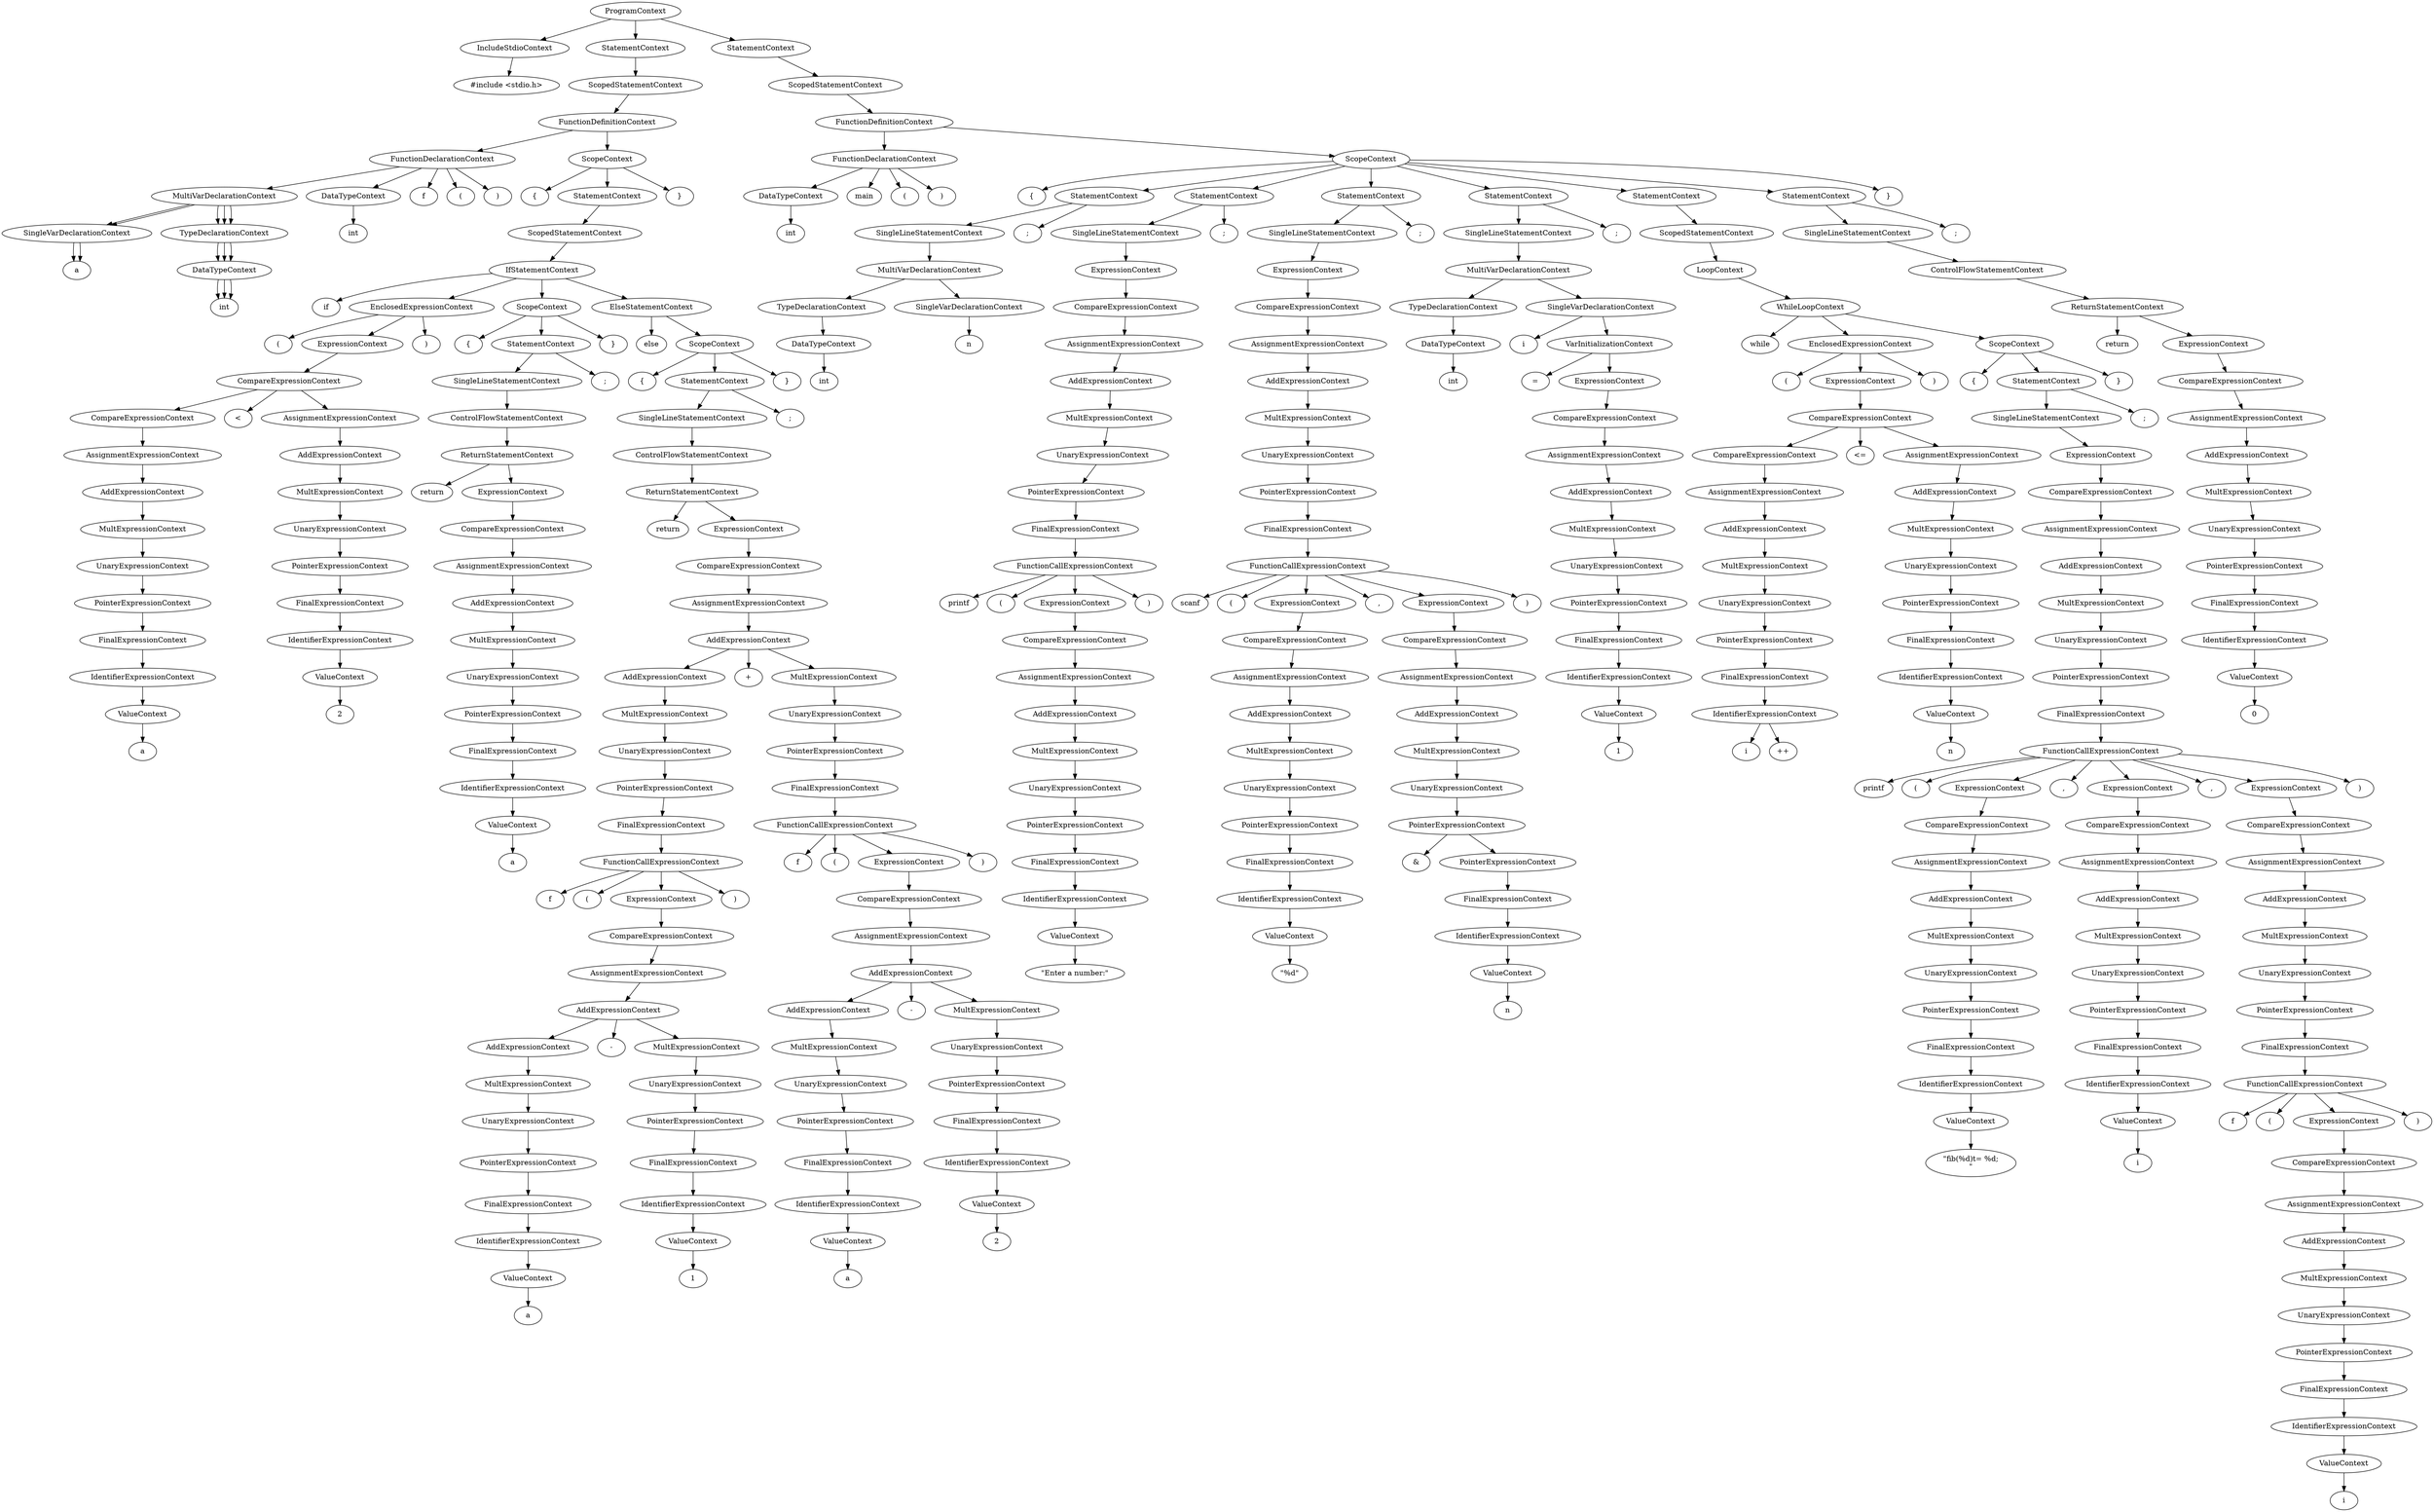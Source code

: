 digraph "Concrete Syntax Tree" {
	140490755928240 [label=ProgramContext]
	140490755928464 [label=IncludeStdioContext]
	140490755928240 -> 140490755928464
	140490756030080 [label="#include <stdio.h>"]
	140490755928464 -> 140490756030080
	140490755931600 [label=SingleVarDeclarationContext]
	140490755930928 -> 140490755931600
	140490755931040 [label=TypeDeclarationContext]
	140490755930928 -> 140490755931040
	140490755931152 [label=DataTypeContext]
	140490755931040 -> 140490755931152
	140490756050368 [label=int]
	140490755931152 -> 140490756050368
	140490755566080 [label=a]
	140490755931600 -> 140490755566080
	140490755928912 [label=StatementContext]
	140490755928240 -> 140490755928912
	140490755930032 [label=ScopedStatementContext]
	140490755928912 -> 140490755930032
	140490755930144 [label=FunctionDefinitionContext]
	140490755930032 -> 140490755930144
	140490755930256 [label=FunctionDeclarationContext]
	140490755930144 -> 140490755930256
	140490755930368 [label=DataTypeContext]
	140490755930256 -> 140490755930368
	140490755934976 [label=int]
	140490755930368 -> 140490755934976
	140490756002240 [label=f]
	140490755930256 -> 140490756002240
	140490756002624 [label="("]
	140490755930256 -> 140490756002624
	140490755930928 [label=MultiVarDeclarationContext]
	140490755930256 -> 140490755930928
	140490755931040 [label=TypeDeclarationContext]
	140490755930928 -> 140490755931040
	140490755931152 [label=DataTypeContext]
	140490755931040 -> 140490755931152
	140490756050368 [label=int]
	140490755931152 -> 140490756050368
	140490755931600 [label=SingleVarDeclarationContext]
	140490755930928 -> 140490755931600
	140490755931040 [label=TypeDeclarationContext]
	140490755930928 -> 140490755931040
	140490755931152 [label=DataTypeContext]
	140490755931040 -> 140490755931152
	140490756050368 [label=int]
	140490755931152 -> 140490756050368
	140490755566080 [label=a]
	140490755931600 -> 140490755566080
	140490755565504 [label=")"]
	140490755930256 -> 140490755565504
	140490755931712 [label=ScopeContext]
	140490755930144 -> 140490755931712
	140490756048000 [label="{"]
	140490755931712 -> 140490756048000
	140490755931824 [label=StatementContext]
	140490755931712 -> 140490755931824
	140490755932048 [label=ScopedStatementContext]
	140490755931824 -> 140490755932048
	140490755588160 [label=IfStatementContext]
	140490755932048 -> 140490755588160
	140490755693952 [label=if]
	140490755588160 -> 140490755693952
	140490755589616 [label=EnclosedExpressionContext]
	140490755588160 -> 140490755589616
	140490755691712 [label="("]
	140490755589616 -> 140490755691712
	140490755589728 [label=ExpressionContext]
	140490755589616 -> 140490755589728
	140490755604992 [label=CompareExpressionContext]
	140490755589728 -> 140490755604992
	140490755589840 [label=CompareExpressionContext]
	140490755604992 -> 140490755589840
	140490755589952 [label=AssignmentExpressionContext]
	140490755589840 -> 140490755589952
	140490755590064 [label=AddExpressionContext]
	140490755589952 -> 140490755590064
	140490755590176 [label=MultExpressionContext]
	140490755590064 -> 140490755590176
	140490755590288 [label=UnaryExpressionContext]
	140490755590176 -> 140490755590288
	140490755590400 [label=PointerExpressionContext]
	140490755590288 -> 140490755590400
	140490755590512 [label=FinalExpressionContext]
	140490755590400 -> 140490755590512
	140490755590960 [label=IdentifierExpressionContext]
	140490755590512 -> 140490755590960
	140490755591408 [label=ValueContext]
	140490755590960 -> 140490755591408
	140490755616832 [label=a]
	140490755591408 -> 140490755616832
	140490755677888 [label="<"]
	140490755604992 -> 140490755677888
	140490755605104 [label=AssignmentExpressionContext]
	140490755604992 -> 140490755605104
	140490755605216 [label=AddExpressionContext]
	140490755605104 -> 140490755605216
	140490755605328 [label=MultExpressionContext]
	140490755605216 -> 140490755605328
	140490755605440 [label=UnaryExpressionContext]
	140490755605328 -> 140490755605440
	140490755605552 [label=PointerExpressionContext]
	140490755605440 -> 140490755605552
	140490755605664 [label=FinalExpressionContext]
	140490755605552 -> 140490755605664
	140490755605888 [label=IdentifierExpressionContext]
	140490755605664 -> 140490755605888
	140490755606112 [label=ValueContext]
	140490755605888 -> 140490755606112
	140490755665536 [label=2]
	140490755606112 -> 140490755665536
	140490755707648 [label=")"]
	140490755589616 -> 140490755707648
	140490755606672 [label=ScopeContext]
	140490755588160 -> 140490755606672
	140490756033856 [label="{"]
	140490755606672 -> 140490756033856
	140490755606784 [label=StatementContext]
	140490755606672 -> 140490755606784
	140490755607008 [label=SingleLineStatementContext]
	140490755606784 -> 140490755607008
	140490755607344 [label=ControlFlowStatementContext]
	140490755607008 -> 140490755607344
	140490755607456 [label=ReturnStatementContext]
	140490755607344 -> 140490755607456
	140490755662784 [label=return]
	140490755607456 -> 140490755662784
	140490755607568 [label=ExpressionContext]
	140490755607456 -> 140490755607568
	140490755607680 [label=CompareExpressionContext]
	140490755607568 -> 140490755607680
	140490755607792 [label=AssignmentExpressionContext]
	140490755607680 -> 140490755607792
	140490755607904 [label=AddExpressionContext]
	140490755607792 -> 140490755607904
	140490755608016 [label=MultExpressionContext]
	140490755607904 -> 140490755608016
	140490755608128 [label=UnaryExpressionContext]
	140490755608016 -> 140490755608128
	140490755608240 [label=PointerExpressionContext]
	140490755608128 -> 140490755608240
	140490755608352 [label=FinalExpressionContext]
	140490755608240 -> 140490755608352
	140490755747904 [label=IdentifierExpressionContext]
	140490755608352 -> 140490755747904
	140490755748128 [label=ValueContext]
	140490755747904 -> 140490755748128
	140490755752640 [label=a]
	140490755748128 -> 140490755752640
	140490755983104 [label=";"]
	140490755606784 -> 140490755983104
	140490755665856 [label="}"]
	140490755606672 -> 140490755665856
	140490755748688 [label=ElseStatementContext]
	140490755588160 -> 140490755748688
	140490755665344 [label=else]
	140490755748688 -> 140490755665344
	140490755749136 [label=ScopeContext]
	140490755748688 -> 140490755749136
	140490755739520 [label="{"]
	140490755749136 -> 140490755739520
	140490755749248 [label=StatementContext]
	140490755749136 -> 140490755749248
	140490755749360 [label=SingleLineStatementContext]
	140490755749248 -> 140490755749360
	140490755749472 [label=ControlFlowStatementContext]
	140490755749360 -> 140490755749472
	140490755749584 [label=ReturnStatementContext]
	140490755749472 -> 140490755749584
	140490755752064 [label=return]
	140490755749584 -> 140490755752064
	140490755749696 [label=ExpressionContext]
	140490755749584 -> 140490755749696
	140490755749808 [label=CompareExpressionContext]
	140490755749696 -> 140490755749808
	140490755749920 [label=AssignmentExpressionContext]
	140490755749808 -> 140490755749920
	140490755758448 [label=AddExpressionContext]
	140490755749920 -> 140490755758448
	140490755750032 [label=AddExpressionContext]
	140490755758448 -> 140490755750032
	140490755750144 [label=MultExpressionContext]
	140490755750032 -> 140490755750144
	140490755750256 [label=UnaryExpressionContext]
	140490755750144 -> 140490755750256
	140490755750368 [label=PointerExpressionContext]
	140490755750256 -> 140490755750368
	140490755750480 [label=FinalExpressionContext]
	140490755750368 -> 140490755750480
	140490755750704 [label=FunctionCallExpressionContext]
	140490755750480 -> 140490755750704
	140490755753792 [label=f]
	140490755750704 -> 140490755753792
	140490755754048 [label="("]
	140490755750704 -> 140490755754048
	140490755751376 [label=ExpressionContext]
	140490755750704 -> 140490755751376
	140490755751488 [label=CompareExpressionContext]
	140490755751376 -> 140490755751488
	140490755751600 [label=AssignmentExpressionContext]
	140490755751488 -> 140490755751600
	140490755757328 [label=AddExpressionContext]
	140490755751600 -> 140490755757328
	140490755751712 [label=AddExpressionContext]
	140490755757328 -> 140490755751712
	140490755751824 [label=MultExpressionContext]
	140490755751712 -> 140490755751824
	140490755756096 [label=UnaryExpressionContext]
	140490755751824 -> 140490755756096
	140490755756208 [label=PointerExpressionContext]
	140490755756096 -> 140490755756208
	140490755756320 [label=FinalExpressionContext]
	140490755756208 -> 140490755756320
	140490755756544 [label=IdentifierExpressionContext]
	140490755756320 -> 140490755756544
	140490755756768 [label=ValueContext]
	140490755756544 -> 140490755756768
	140490755564160 [label=a]
	140490755756768 -> 140490755564160
	140490755737408 [label="-"]
	140490755757328 -> 140490755737408
	140490755757440 [label=MultExpressionContext]
	140490755757328 -> 140490755757440
	140490755757552 [label=UnaryExpressionContext]
	140490755757440 -> 140490755757552
	140490755757664 [label=PointerExpressionContext]
	140490755757552 -> 140490755757664
	140490755757776 [label=FinalExpressionContext]
	140490755757664 -> 140490755757776
	140490755757888 [label=IdentifierExpressionContext]
	140490755757776 -> 140490755757888
	140490755758000 [label=ValueContext]
	140490755757888 -> 140490755758000
	140490755755584 [label=1]
	140490755758000 -> 140490755755584
	140490755754880 [label=")"]
	140490755750704 -> 140490755754880
	140490755691904 [label="+"]
	140490755758448 -> 140490755691904
	140490755758560 [label=MultExpressionContext]
	140490755758448 -> 140490755758560
	140490755758672 [label=UnaryExpressionContext]
	140490755758560 -> 140490755758672
	140490755758784 [label=PointerExpressionContext]
	140490755758672 -> 140490755758784
	140490755758896 [label=FinalExpressionContext]
	140490755758784 -> 140490755758896
	140490755759008 [label=FunctionCallExpressionContext]
	140490755758896 -> 140490755759008
	140490755755648 [label=f]
	140490755759008 -> 140490755755648
	140490755752256 [label="("]
	140490755759008 -> 140490755752256
	140490755759120 [label=ExpressionContext]
	140490755759008 -> 140490755759120
	140490755759232 [label=CompareExpressionContext]
	140490755759120 -> 140490755759232
	140490755759344 [label=AssignmentExpressionContext]
	140490755759232 -> 140490755759344
	140490755764400 [label=AddExpressionContext]
	140490755759344 -> 140490755764400
	140490755759456 [label=AddExpressionContext]
	140490755764400 -> 140490755759456
	140490755759568 [label=MultExpressionContext]
	140490755759456 -> 140490755759568
	140490755759680 [label=UnaryExpressionContext]
	140490755759568 -> 140490755759680
	140490755759792 [label=PointerExpressionContext]
	140490755759680 -> 140490755759792
	140490755759904 [label=FinalExpressionContext]
	140490755759792 -> 140490755759904
	140490755760016 [label=IdentifierExpressionContext]
	140490755759904 -> 140490755760016
	140490755764288 [label=ValueContext]
	140490755760016 -> 140490755764288
	140490755790464 [label=a]
	140490755764288 -> 140490755790464
	140490755791040 [label="-"]
	140490755764400 -> 140490755791040
	140490755764512 [label=MultExpressionContext]
	140490755764400 -> 140490755764512
	140490755764624 [label=UnaryExpressionContext]
	140490755764512 -> 140490755764624
	140490755764736 [label=PointerExpressionContext]
	140490755764624 -> 140490755764736
	140490755764848 [label=FinalExpressionContext]
	140490755764736 -> 140490755764848
	140490755764960 [label=IdentifierExpressionContext]
	140490755764848 -> 140490755764960
	140490755765072 [label=ValueContext]
	140490755764960 -> 140490755765072
	140490755791232 [label=2]
	140490755765072 -> 140490755791232
	140490755791616 [label=")"]
	140490755759008 -> 140490755791616
	140490755708864 [label=";"]
	140490755749248 -> 140490755708864
	140490755739584 [label="}"]
	140490755749136 -> 140490755739584
	140490755617280 [label="}"]
	140490755931712 -> 140490755617280
	140490755765184 [label=StatementContext]
	140490755928240 -> 140490755765184
	140490755765408 [label=ScopedStatementContext]
	140490755765184 -> 140490755765408
	140490755765296 [label=FunctionDefinitionContext]
	140490755765408 -> 140490755765296
	140490755765520 [label=FunctionDeclarationContext]
	140490755765296 -> 140490755765520
	140490755765632 [label=DataTypeContext]
	140490755765520 -> 140490755765632
	140490755677120 [label=int]
	140490755765632 -> 140490755677120
	140490755736512 [label=main]
	140490755765520 -> 140490755736512
	140490755792256 [label="("]
	140490755765520 -> 140490755792256
	140490755792192 [label=")"]
	140490755765520 -> 140490755792192
	140490755765744 [label=ScopeContext]
	140490755765296 -> 140490755765744
	140490755789696 [label="{"]
	140490755765744 -> 140490755789696
	140490755765856 [label=StatementContext]
	140490755765744 -> 140490755765856
	140490755766080 [label=SingleLineStatementContext]
	140490755765856 -> 140490755766080
	140490755766528 [label=MultiVarDeclarationContext]
	140490755766080 -> 140490755766528
	140490755766640 [label=TypeDeclarationContext]
	140490755766528 -> 140490755766640
	140490755766752 [label=DataTypeContext]
	140490755766640 -> 140490755766752
	140490756048512 [label=int]
	140490755766752 -> 140490756048512
	140490755766976 [label=SingleVarDeclarationContext]
	140490755766528 -> 140490755766976
	140490755677440 [label=n]
	140490755766976 -> 140490755677440
	140490755692992 [label=";"]
	140490755765856 -> 140490755692992
	140490755767088 [label=StatementContext]
	140490755765744 -> 140490755767088
	140490755767312 [label=SingleLineStatementContext]
	140490755767088 -> 140490755767312
	140490755767536 [label=ExpressionContext]
	140490755767312 -> 140490755767536
	140490755767648 [label=CompareExpressionContext]
	140490755767536 -> 140490755767648
	140490755767760 [label=AssignmentExpressionContext]
	140490755767648 -> 140490755767760
	140490755767872 [label=AddExpressionContext]
	140490755767760 -> 140490755767872
	140490755767984 [label=MultExpressionContext]
	140490755767872 -> 140490755767984
	140490755768096 [label=UnaryExpressionContext]
	140490755767984 -> 140490755768096
	140490755768208 [label=PointerExpressionContext]
	140490755768096 -> 140490755768208
	140490755280960 [label=FinalExpressionContext]
	140490755768208 -> 140490755280960
	140490755281072 [label=FunctionCallExpressionContext]
	140490755280960 -> 140490755281072
	140490755302784 [label=printf]
	140490755281072 -> 140490755302784
	140490755754496 [label="("]
	140490755281072 -> 140490755754496
	140490755281184 [label=ExpressionContext]
	140490755281072 -> 140490755281184
	140490755281408 [label=CompareExpressionContext]
	140490755281184 -> 140490755281408
	140490755281520 [label=AssignmentExpressionContext]
	140490755281408 -> 140490755281520
	140490755281632 [label=AddExpressionContext]
	140490755281520 -> 140490755281632
	140490755281744 [label=MultExpressionContext]
	140490755281632 -> 140490755281744
	140490755281856 [label=UnaryExpressionContext]
	140490755281744 -> 140490755281856
	140490755281968 [label=PointerExpressionContext]
	140490755281856 -> 140490755281968
	140490755282080 [label=FinalExpressionContext]
	140490755281968 -> 140490755282080
	140490755282192 [label=IdentifierExpressionContext]
	140490755282080 -> 140490755282192
	140490755282304 [label=ValueContext]
	140490755282192 -> 140490755282304
	140490755792640 [label="\"Enter a number:\""]
	140490755282304 -> 140490755792640
	140490755304704 [label=")"]
	140490755281072 -> 140490755304704
	140490755304448 [label=";"]
	140490755767088 -> 140490755304448
	140490755282416 [label=StatementContext]
	140490755765744 -> 140490755282416
	140490755282528 [label=SingleLineStatementContext]
	140490755282416 -> 140490755282528
	140490755282640 [label=ExpressionContext]
	140490755282528 -> 140490755282640
	140490755282752 [label=CompareExpressionContext]
	140490755282640 -> 140490755282752
	140490755282864 [label=AssignmentExpressionContext]
	140490755282752 -> 140490755282864
	140490755282976 [label=AddExpressionContext]
	140490755282864 -> 140490755282976
	140490755283088 [label=MultExpressionContext]
	140490755282976 -> 140490755283088
	140490755283200 [label=UnaryExpressionContext]
	140490755283088 -> 140490755283200
	140490755283312 [label=PointerExpressionContext]
	140490755283200 -> 140490755283312
	140490755283424 [label=FinalExpressionContext]
	140490755283312 -> 140490755283424
	140490755283536 [label=FunctionCallExpressionContext]
	140490755283424 -> 140490755283536
	140490755304512 [label=scanf]
	140490755283536 -> 140490755304512
	140490755303360 [label="("]
	140490755283536 -> 140490755303360
	140490755283760 [label=ExpressionContext]
	140490755283536 -> 140490755283760
	140490755283872 [label=CompareExpressionContext]
	140490755283760 -> 140490755283872
	140490755283984 [label=AssignmentExpressionContext]
	140490755283872 -> 140490755283984
	140490755284096 [label=AddExpressionContext]
	140490755283984 -> 140490755284096
	140490755284208 [label=MultExpressionContext]
	140490755284096 -> 140490755284208
	140490755284320 [label=UnaryExpressionContext]
	140490755284208 -> 140490755284320
	140490755284432 [label=PointerExpressionContext]
	140490755284320 -> 140490755284432
	140490755284544 [label=FinalExpressionContext]
	140490755284432 -> 140490755284544
	140490755284656 [label=IdentifierExpressionContext]
	140490755284544 -> 140490755284656
	140490755284768 [label=ValueContext]
	140490755284656 -> 140490755284768
	140490755302208 [label="\"%d\""]
	140490755284768 -> 140490755302208
	140490755304000 [label=","]
	140490755283536 -> 140490755304000
	140490755289488 [label=ExpressionContext]
	140490755283536 -> 140490755289488
	140490755289824 [label=CompareExpressionContext]
	140490755289488 -> 140490755289824
	140490755289936 [label=AssignmentExpressionContext]
	140490755289824 -> 140490755289936
	140490755290048 [label=AddExpressionContext]
	140490755289936 -> 140490755290048
	140490755290160 [label=MultExpressionContext]
	140490755290048 -> 140490755290160
	140490755290272 [label=UnaryExpressionContext]
	140490755290160 -> 140490755290272
	140490755290384 [label=PointerExpressionContext]
	140490755290272 -> 140490755290384
	140490755755968 [label="&"]
	140490755290384 -> 140490755755968
	140490755290496 [label=PointerExpressionContext]
	140490755290384 -> 140490755290496
	140490755290608 [label=FinalExpressionContext]
	140490755290496 -> 140490755290608
	140490755290832 [label=IdentifierExpressionContext]
	140490755290608 -> 140490755290832
	140490755291056 [label=ValueContext]
	140490755290832 -> 140490755291056
	140490755754688 [label=n]
	140490755291056 -> 140490755754688
	140490755752768 [label=")"]
	140490755283536 -> 140490755752768
	140490756047296 [label=";"]
	140490755282416 -> 140490756047296
	140490755291168 [label=StatementContext]
	140490755765744 -> 140490755291168
	140490755291392 [label=SingleLineStatementContext]
	140490755291168 -> 140490755291392
	140490755291616 [label=MultiVarDeclarationContext]
	140490755291392 -> 140490755291616
	140490755291728 [label=TypeDeclarationContext]
	140490755291616 -> 140490755291728
	140490755291840 [label=DataTypeContext]
	140490755291728 -> 140490755291840
	140490755789504 [label=int]
	140490755291840 -> 140490755789504
	140490755291952 [label=SingleVarDeclarationContext]
	140490755291616 -> 140490755291952
	140490755790656 [label=i]
	140490755291952 -> 140490755790656
	140490755292288 [label=VarInitializationContext]
	140490755291952 -> 140490755292288
	140490755320128 [label="="]
	140490755292288 -> 140490755320128
	140490755292400 [label=ExpressionContext]
	140490755292288 -> 140490755292400
	140490755292512 [label=CompareExpressionContext]
	140490755292400 -> 140490755292512
	140490755292624 [label=AssignmentExpressionContext]
	140490755292512 -> 140490755292624
	140490755292736 [label=AddExpressionContext]
	140490755292624 -> 140490755292736
	140490755292848 [label=MultExpressionContext]
	140490755292736 -> 140490755292848
	140490755292960 [label=UnaryExpressionContext]
	140490755292848 -> 140490755292960
	140490755293072 [label=PointerExpressionContext]
	140490755292960 -> 140490755293072
	140490755313728 [label=FinalExpressionContext]
	140490755293072 -> 140490755313728
	140490755313840 [label=IdentifierExpressionContext]
	140490755313728 -> 140490755313840
	140490755313952 [label=ValueContext]
	140490755313840 -> 140490755313952
	140490755319488 [label=1]
	140490755313952 -> 140490755319488
	140490755319808 [label=";"]
	140490755291168 -> 140490755319808
	140490755314064 [label=StatementContext]
	140490755765744 -> 140490755314064
	140490755314288 [label=ScopedStatementContext]
	140490755314064 -> 140490755314288
	140490755314400 [label=LoopContext]
	140490755314288 -> 140490755314400
	140490755314512 [label=WhileLoopContext]
	140490755314400 -> 140490755314512
	140490755340160 [label=while]
	140490755314512 -> 140490755340160
	140490755314624 [label=EnclosedExpressionContext]
	140490755314512 -> 140490755314624
	140490755338496 [label="("]
	140490755314624 -> 140490755338496
	140490755314736 [label=ExpressionContext]
	140490755314624 -> 140490755314736
	140490755316528 [label=CompareExpressionContext]
	140490755314736 -> 140490755316528
	140490755314848 [label=CompareExpressionContext]
	140490755316528 -> 140490755314848
	140490755314960 [label=AssignmentExpressionContext]
	140490755314848 -> 140490755314960
	140490755315072 [label=AddExpressionContext]
	140490755314960 -> 140490755315072
	140490755315184 [label=MultExpressionContext]
	140490755315072 -> 140490755315184
	140490755315296 [label=UnaryExpressionContext]
	140490755315184 -> 140490755315296
	140490755315408 [label=PointerExpressionContext]
	140490755315296 -> 140490755315408
	140490755315520 [label=FinalExpressionContext]
	140490755315408 -> 140490755315520
	140490755315744 [label=IdentifierExpressionContext]
	140490755315520 -> 140490755315744
	140490755341056 [label=i]
	140490755315744 -> 140490755341056
	140490755341312 [label="++"]
	140490755315744 -> 140490755341312
	140490755304576 [label="<="]
	140490755316528 -> 140490755304576
	140490755316640 [label=AssignmentExpressionContext]
	140490755316528 -> 140490755316640
	140490755316752 [label=AddExpressionContext]
	140490755316640 -> 140490755316752
	140490755316864 [label=MultExpressionContext]
	140490755316752 -> 140490755316864
	140490755316976 [label=UnaryExpressionContext]
	140490755316864 -> 140490755316976
	140490755317088 [label=PointerExpressionContext]
	140490755316976 -> 140490755317088
	140490755317200 [label=FinalExpressionContext]
	140490755317088 -> 140490755317200
	140490755317312 [label=IdentifierExpressionContext]
	140490755317200 -> 140490755317312
	140490755317424 [label=ValueContext]
	140490755317312 -> 140490755317424
	140490755341568 [label=n]
	140490755317424 -> 140490755341568
	140490755304256 [label=")"]
	140490755314624 -> 140490755304256
	140490755317536 [label=ScopeContext]
	140490755314512 -> 140490755317536
	140490755790016 [label="{"]
	140490755317536 -> 140490755790016
	140490755317648 [label=StatementContext]
	140490755317536 -> 140490755317648
	140490755350592 [label=SingleLineStatementContext]
	140490755317648 -> 140490755350592
	140490755350704 [label=ExpressionContext]
	140490755350592 -> 140490755350704
	140490755350816 [label=CompareExpressionContext]
	140490755350704 -> 140490755350816
	140490755350928 [label=AssignmentExpressionContext]
	140490755350816 -> 140490755350928
	140490755351040 [label=AddExpressionContext]
	140490755350928 -> 140490755351040
	140490755351152 [label=MultExpressionContext]
	140490755351040 -> 140490755351152
	140490755351264 [label=UnaryExpressionContext]
	140490755351152 -> 140490755351264
	140490755351376 [label=PointerExpressionContext]
	140490755351264 -> 140490755351376
	140490755351488 [label=FinalExpressionContext]
	140490755351376 -> 140490755351488
	140490755351600 [label=FunctionCallExpressionContext]
	140490755351488 -> 140490755351600
	140490755362880 [label=printf]
	140490755351600 -> 140490755362880
	140490755364032 [label="("]
	140490755351600 -> 140490755364032
	140490755351712 [label=ExpressionContext]
	140490755351600 -> 140490755351712
	140490755351824 [label=CompareExpressionContext]
	140490755351712 -> 140490755351824
	140490755351936 [label=AssignmentExpressionContext]
	140490755351824 -> 140490755351936
	140490755352048 [label=AddExpressionContext]
	140490755351936 -> 140490755352048
	140490755352160 [label=MultExpressionContext]
	140490755352048 -> 140490755352160
	140490755352272 [label=UnaryExpressionContext]
	140490755352160 -> 140490755352272
	140490755352384 [label=PointerExpressionContext]
	140490755352272 -> 140490755352384
	140490755352496 [label=FinalExpressionContext]
	140490755352384 -> 140490755352496
	140490755352608 [label=IdentifierExpressionContext]
	140490755352496 -> 140490755352608
	140490755352720 [label=ValueContext]
	140490755352608 -> 140490755352720
	140490755342016 [label="\"fib(%d)\t= %d;\n\""]
	140490755352720 -> 140490755342016
	140490755364608 [label=","]
	140490755351600 -> 140490755364608
	140490755352832 [label=ExpressionContext]
	140490755351600 -> 140490755352832
	140490755352944 [label=CompareExpressionContext]
	140490755352832 -> 140490755352944
	140490755353056 [label=AssignmentExpressionContext]
	140490755352944 -> 140490755353056
	140490755353168 [label=AddExpressionContext]
	140490755353056 -> 140490755353168
	140490755353280 [label=MultExpressionContext]
	140490755353168 -> 140490755353280
	140490755353392 [label=UnaryExpressionContext]
	140490755353280 -> 140490755353392
	140490755353504 [label=PointerExpressionContext]
	140490755353392 -> 140490755353504
	140490755353616 [label=FinalExpressionContext]
	140490755353504 -> 140490755353616
	140490755353840 [label=IdentifierExpressionContext]
	140490755353616 -> 140490755353840
	140490755354064 [label=ValueContext]
	140490755353840 -> 140490755354064
	140490755364928 [label=i]
	140490755354064 -> 140490755364928
	140490755340928 [label=","]
	140490755351600 -> 140490755340928
	140490755354512 [label=ExpressionContext]
	140490755351600 -> 140490755354512
	140490755354176 [label=CompareExpressionContext]
	140490755354512 -> 140490755354176
	140490755371072 [label=AssignmentExpressionContext]
	140490755354176 -> 140490755371072
	140490755371184 [label=AddExpressionContext]
	140490755371072 -> 140490755371184
	140490755371296 [label=MultExpressionContext]
	140490755371184 -> 140490755371296
	140490755371408 [label=UnaryExpressionContext]
	140490755371296 -> 140490755371408
	140490755371520 [label=PointerExpressionContext]
	140490755371408 -> 140490755371520
	140490755371632 [label=FinalExpressionContext]
	140490755371520 -> 140490755371632
	140490755371744 [label=FunctionCallExpressionContext]
	140490755371632 -> 140490755371744
	140490755340672 [label=f]
	140490755371744 -> 140490755340672
	140490755338816 [label="("]
	140490755371744 -> 140490755338816
	140490755371856 [label=ExpressionContext]
	140490755371744 -> 140490755371856
	140490755371968 [label=CompareExpressionContext]
	140490755371856 -> 140490755371968
	140490755372080 [label=AssignmentExpressionContext]
	140490755371968 -> 140490755372080
	140490755372192 [label=AddExpressionContext]
	140490755372080 -> 140490755372192
	140490755372304 [label=MultExpressionContext]
	140490755372192 -> 140490755372304
	140490755372416 [label=UnaryExpressionContext]
	140490755372304 -> 140490755372416
	140490755372528 [label=PointerExpressionContext]
	140490755372416 -> 140490755372528
	140490755372640 [label=FinalExpressionContext]
	140490755372528 -> 140490755372640
	140490755372752 [label=IdentifierExpressionContext]
	140490755372640 -> 140490755372752
	140490755372864 [label=ValueContext]
	140490755372752 -> 140490755372864
	140490755302528 [label=i]
	140490755372864 -> 140490755302528
	140490755411904 [label=")"]
	140490755371744 -> 140490755411904
	140490755408768 [label=")"]
	140490755351600 -> 140490755408768
	140490755304320 [label=";"]
	140490755317648 -> 140490755304320
	140490755302976 [label="}"]
	140490755317536 -> 140490755302976
	140490755372976 [label=StatementContext]
	140490755765744 -> 140490755372976
	140490755373088 [label=SingleLineStatementContext]
	140490755372976 -> 140490755373088
	140490755373200 [label=ControlFlowStatementContext]
	140490755373088 -> 140490755373200
	140490755373312 [label=ReturnStatementContext]
	140490755373200 -> 140490755373312
	140490755339904 [label=return]
	140490755373312 -> 140490755339904
	140490755373424 [label=ExpressionContext]
	140490755373312 -> 140490755373424
	140490755373536 [label=CompareExpressionContext]
	140490755373424 -> 140490755373536
	140490755373648 [label=AssignmentExpressionContext]
	140490755373536 -> 140490755373648
	140490755373760 [label=AddExpressionContext]
	140490755373648 -> 140490755373760
	140490755373872 [label=MultExpressionContext]
	140490755373760 -> 140490755373872
	140490755373984 [label=UnaryExpressionContext]
	140490755373872 -> 140490755373984
	140490755374096 [label=PointerExpressionContext]
	140490755373984 -> 140490755374096
	140490755374208 [label=FinalExpressionContext]
	140490755374096 -> 140490755374208
	140490755374320 [label=IdentifierExpressionContext]
	140490755374208 -> 140490755374320
	140490755374432 [label=ValueContext]
	140490755374320 -> 140490755374432
	140490755339584 [label=0]
	140490755374432 -> 140490755339584
	140490755339776 [label=";"]
	140490755372976 -> 140490755339776
	140490755338432 [label="}"]
	140490755765744 -> 140490755338432
}
